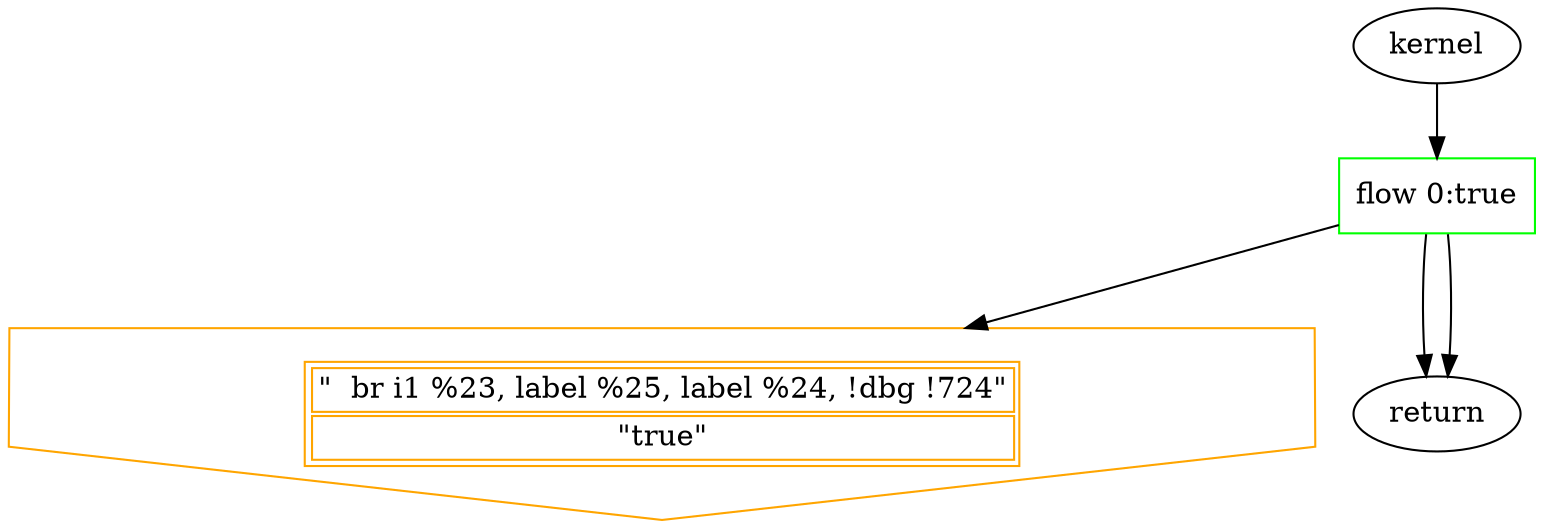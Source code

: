 digraph kernel{
kernel;
"kernel" -> "Flow_0_0";
Flow_0_0 [label="flow 0:true" color=green shape = rectangle];
Branch_1 [label = <<table><tr><td>"  br i1 %23, label %25, label %24, !dbg !724"</td></tr><tr><td>"true"</td></tr></table>> color = orange shape = invhouse];
"Flow_0_0" -> "Branch_1";
"Flow_0_0" -> "return";
"Flow_0_0" -> "return";
}
